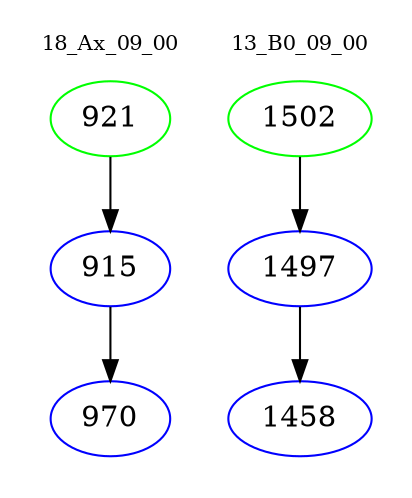 digraph{
subgraph cluster_0 {
color = white
label = "18_Ax_09_00";
fontsize=10;
T0_921 [label="921", color="green"]
T0_921 -> T0_915 [color="black"]
T0_915 [label="915", color="blue"]
T0_915 -> T0_970 [color="black"]
T0_970 [label="970", color="blue"]
}
subgraph cluster_1 {
color = white
label = "13_B0_09_00";
fontsize=10;
T1_1502 [label="1502", color="green"]
T1_1502 -> T1_1497 [color="black"]
T1_1497 [label="1497", color="blue"]
T1_1497 -> T1_1458 [color="black"]
T1_1458 [label="1458", color="blue"]
}
}
